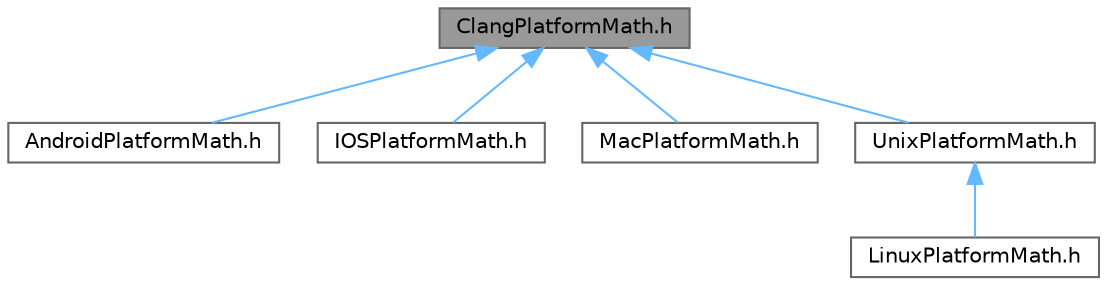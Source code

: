 digraph "ClangPlatformMath.h"
{
 // INTERACTIVE_SVG=YES
 // LATEX_PDF_SIZE
  bgcolor="transparent";
  edge [fontname=Helvetica,fontsize=10,labelfontname=Helvetica,labelfontsize=10];
  node [fontname=Helvetica,fontsize=10,shape=box,height=0.2,width=0.4];
  Node1 [id="Node000001",label="ClangPlatformMath.h",height=0.2,width=0.4,color="gray40", fillcolor="grey60", style="filled", fontcolor="black",tooltip=" "];
  Node1 -> Node2 [id="edge1_Node000001_Node000002",dir="back",color="steelblue1",style="solid",tooltip=" "];
  Node2 [id="Node000002",label="AndroidPlatformMath.h",height=0.2,width=0.4,color="grey40", fillcolor="white", style="filled",URL="$df/dc6/AndroidPlatformMath_8h.html",tooltip=" "];
  Node1 -> Node3 [id="edge2_Node000001_Node000003",dir="back",color="steelblue1",style="solid",tooltip=" "];
  Node3 [id="Node000003",label="IOSPlatformMath.h",height=0.2,width=0.4,color="grey40", fillcolor="white", style="filled",URL="$dd/d8d/IOSPlatformMath_8h.html",tooltip=" "];
  Node1 -> Node4 [id="edge3_Node000001_Node000004",dir="back",color="steelblue1",style="solid",tooltip=" "];
  Node4 [id="Node000004",label="MacPlatformMath.h",height=0.2,width=0.4,color="grey40", fillcolor="white", style="filled",URL="$dd/d1f/MacPlatformMath_8h.html",tooltip=" "];
  Node1 -> Node5 [id="edge4_Node000001_Node000005",dir="back",color="steelblue1",style="solid",tooltip=" "];
  Node5 [id="Node000005",label="UnixPlatformMath.h",height=0.2,width=0.4,color="grey40", fillcolor="white", style="filled",URL="$d9/d14/UnixPlatformMath_8h.html",tooltip=" "];
  Node5 -> Node6 [id="edge5_Node000005_Node000006",dir="back",color="steelblue1",style="solid",tooltip=" "];
  Node6 [id="Node000006",label="LinuxPlatformMath.h",height=0.2,width=0.4,color="grey40", fillcolor="white", style="filled",URL="$da/d51/LinuxPlatformMath_8h.html",tooltip=" "];
}
